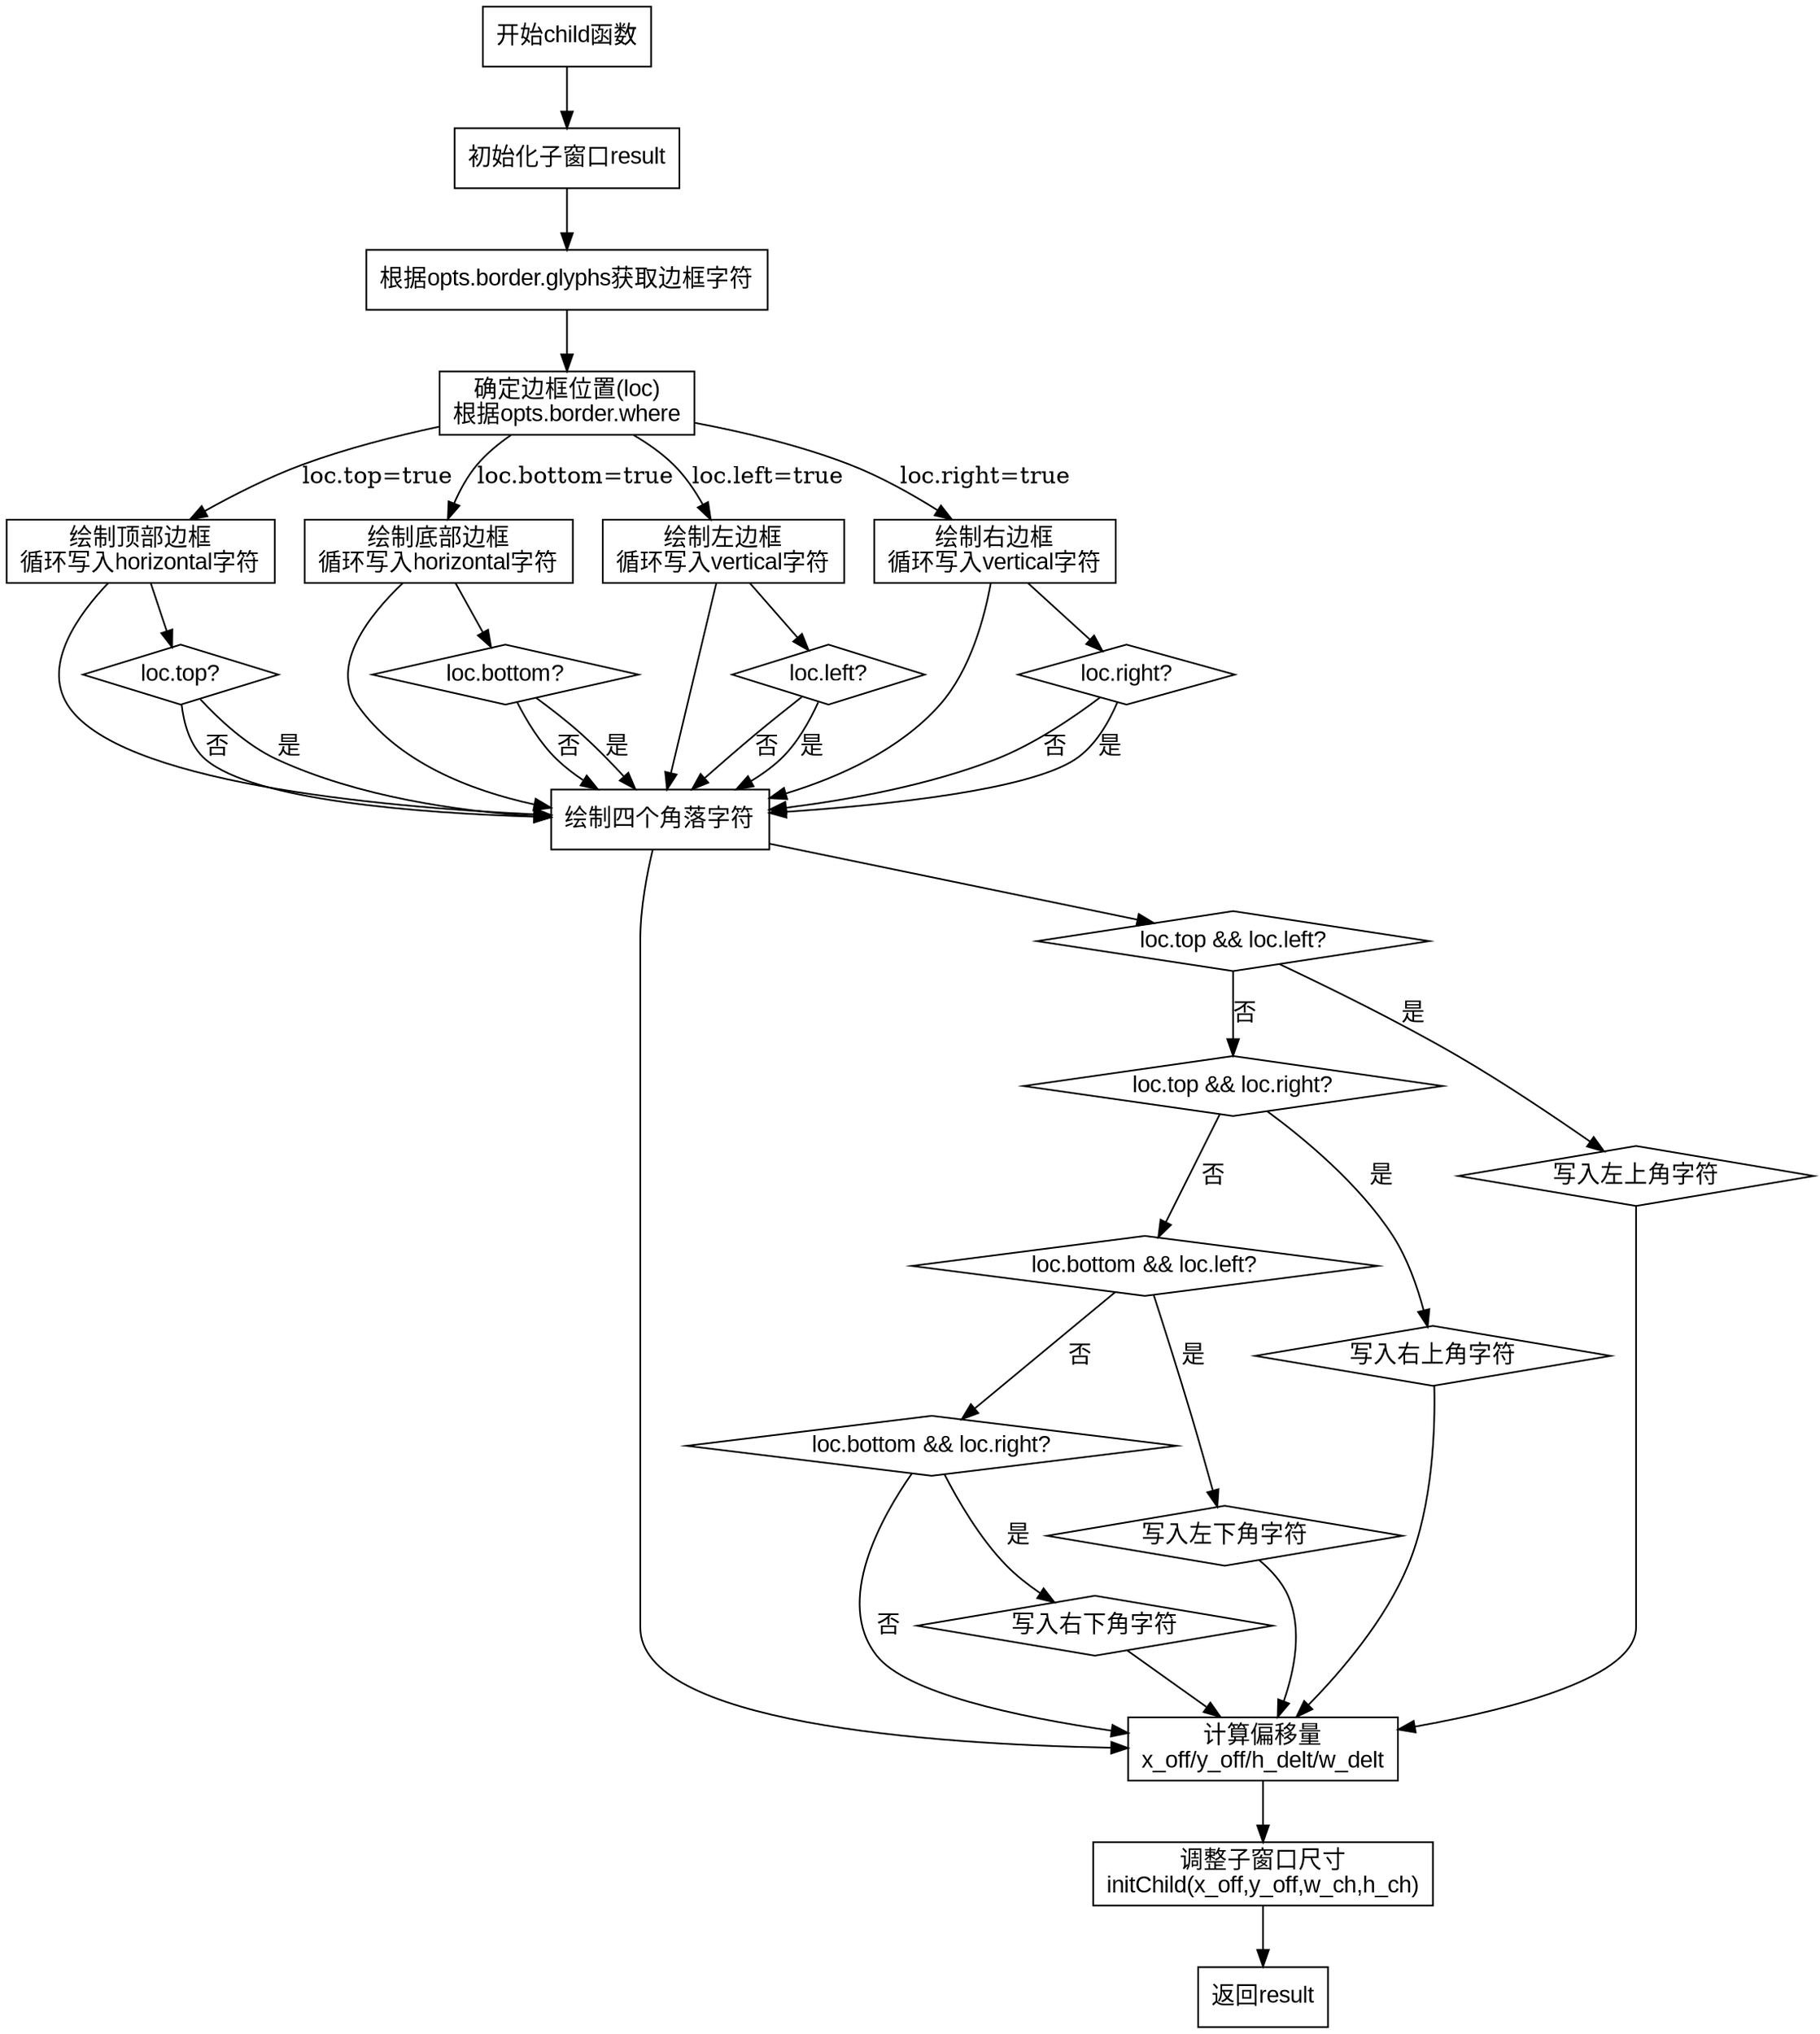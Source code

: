 
digraph G {
    node [shape=rectangle, fontname="Arial"];
    start [label="开始child函数"];
    init_child [label="初始化子窗口result"];
    get_glyphs [label="根据opts.border.glyphs获取边框字符"];
    determine_loc [label="确定边框位置(loc)\n根据opts.border.where"];
    draw_top [label="绘制顶部边框\n循环写入horizontal字符"];
    draw_bottom [label="绘制底部边框\n循环写入horizontal字符"];
    draw_left [label="绘制左边框\n循环写入vertical字符"];
    draw_right [label="绘制右边框\n循环写入vertical字符"];
    corners [label="绘制四个角落字符"];
    adjust_offset [label="计算偏移量\nx_off/y_off/h_delt/w_delt"];
    final_child [label="调整子窗口尺寸\ninitChild(x_off,y_off,w_ch,h_ch)"];
    end [label="返回result"];

    start -> init_child;
    init_child -> get_glyphs;
    get_glyphs -> determine_loc;
    
    determine_loc -> draw_top [label="loc.top=true"];
    determine_loc -> draw_bottom [label="loc.bottom=true"];
    determine_loc -> draw_left [label="loc.left=true"];
    determine_loc -> draw_right [label="loc.right=true"];
    
    {draw_top draw_bottom draw_left draw_right} -> corners;
    
    corners -> adjust_offset;
    adjust_offset -> final_child;
    final_child -> end;

    // 条件判断结构
    node [shape=diamond];
    check_top [label="loc.top?"];
    check_bottom [label="loc.bottom?"];
    check_left [label="loc.left?"];
    check_right [label="loc.right?"];
    check_top_left [label="loc.top && loc.left?"];
    check_top_right [label="loc.top && loc.right?"];
    check_bottom_left [label="loc.bottom && loc.left?"];
    check_bottom_right [label="loc.bottom && loc.right?"];

    draw_top -> check_top;
    check_top -> corners [label="否"];
    check_top -> corners [label="是"];

    draw_bottom -> check_bottom;
    check_bottom -> corners [label="否"];
    check_bottom -> corners [label="是"];

    draw_left -> check_left;
    check_left -> corners [label="否"];
    check_left -> corners [label="是"];

    draw_right -> check_right;
    check_right -> corners [label="否"];
    check_right -> corners [label="是"];

    corners -> check_top_left;
    check_top_left -> write_tl [label="是"];
    check_top_left -> check_top_right [label="否"];

    check_top_right -> write_tr [label="是"];
    check_top_right -> check_bottom_left [label="否"];

    check_bottom_left -> write_bl [label="是"];
    check_bottom_left -> check_bottom_right [label="否"];

    check_bottom_right -> write_br [label="是"];
    check_bottom_right -> adjust_offset [label="否"];

    node [shape=rectangle];
    write_tl [label="写入左上角字符"];
    write_tr [label="写入右上角字符"];
    write_bl [label="写入左下角字符"];
    write_br [label="写入右下角字符"];

    {write_tl write_tr write_bl write_br} -> adjust_offset;
}
